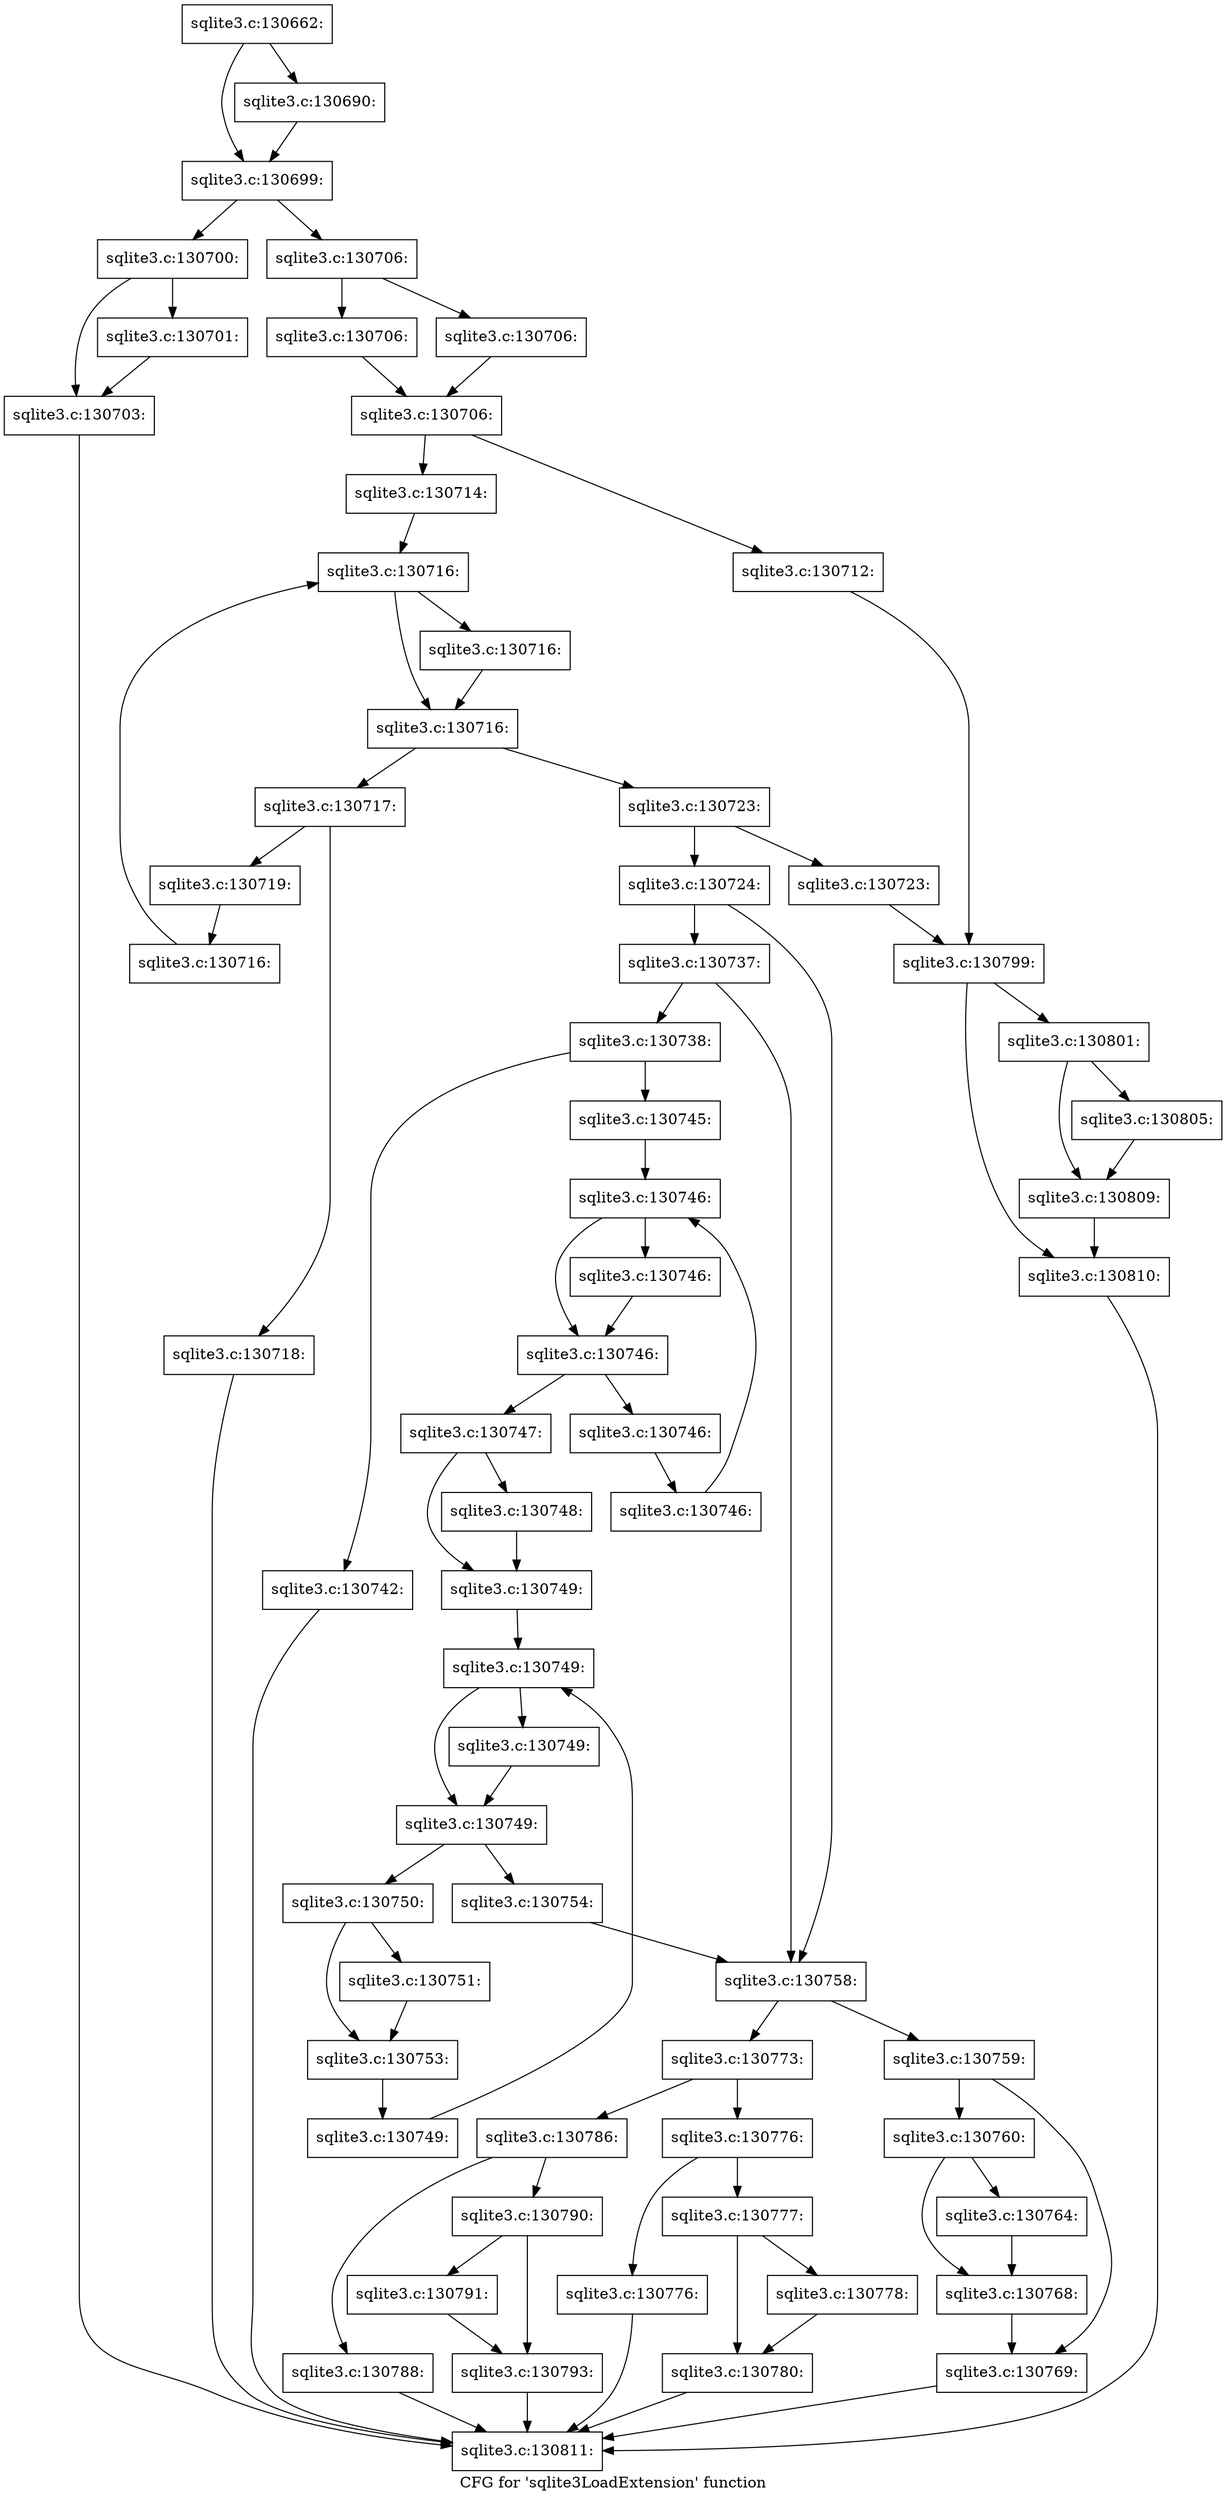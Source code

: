 digraph "CFG for 'sqlite3LoadExtension' function" {
	label="CFG for 'sqlite3LoadExtension' function";

	Node0x55c0f8702b30 [shape=record,label="{sqlite3.c:130662:}"];
	Node0x55c0f8702b30 -> Node0x55c0f872ac40;
	Node0x55c0f8702b30 -> Node0x55c0f872ac90;
	Node0x55c0f872ac40 [shape=record,label="{sqlite3.c:130690:}"];
	Node0x55c0f872ac40 -> Node0x55c0f872ac90;
	Node0x55c0f872ac90 [shape=record,label="{sqlite3.c:130699:}"];
	Node0x55c0f872ac90 -> Node0x55c0f872b190;
	Node0x55c0f872ac90 -> Node0x55c0f872b1e0;
	Node0x55c0f872b190 [shape=record,label="{sqlite3.c:130700:}"];
	Node0x55c0f872b190 -> Node0x55c0f872b870;
	Node0x55c0f872b190 -> Node0x55c0f872b8c0;
	Node0x55c0f872b870 [shape=record,label="{sqlite3.c:130701:}"];
	Node0x55c0f872b870 -> Node0x55c0f872b8c0;
	Node0x55c0f872b8c0 [shape=record,label="{sqlite3.c:130703:}"];
	Node0x55c0f872b8c0 -> Node0x55c0f8701780;
	Node0x55c0f872b1e0 [shape=record,label="{sqlite3.c:130706:}"];
	Node0x55c0f872b1e0 -> Node0x55c0f872c270;
	Node0x55c0f872b1e0 -> Node0x55c0f872c2c0;
	Node0x55c0f872c270 [shape=record,label="{sqlite3.c:130706:}"];
	Node0x55c0f872c270 -> Node0x55c0f872c310;
	Node0x55c0f872c2c0 [shape=record,label="{sqlite3.c:130706:}"];
	Node0x55c0f872c2c0 -> Node0x55c0f872c310;
	Node0x55c0f872c310 [shape=record,label="{sqlite3.c:130706:}"];
	Node0x55c0f872c310 -> Node0x55c0f872ca40;
	Node0x55c0f872c310 -> Node0x55c0f872ca90;
	Node0x55c0f872ca40 [shape=record,label="{sqlite3.c:130712:}"];
	Node0x55c0f872ca40 -> Node0x55c0f872d5d0;
	Node0x55c0f872ca90 [shape=record,label="{sqlite3.c:130714:}"];
	Node0x55c0f872ca90 -> Node0x55c0f872dd70;
	Node0x55c0f872dd70 [shape=record,label="{sqlite3.c:130716:}"];
	Node0x55c0f872dd70 -> Node0x55c0f872e2a0;
	Node0x55c0f872dd70 -> Node0x55c0f872e250;
	Node0x55c0f872e2a0 [shape=record,label="{sqlite3.c:130716:}"];
	Node0x55c0f872e2a0 -> Node0x55c0f872e250;
	Node0x55c0f872e250 [shape=record,label="{sqlite3.c:130716:}"];
	Node0x55c0f872e250 -> Node0x55c0f872e1d0;
	Node0x55c0f872e250 -> Node0x55c0f52832d0;
	Node0x55c0f872e1d0 [shape=record,label="{sqlite3.c:130717:}"];
	Node0x55c0f872e1d0 -> Node0x55c0f872f040;
	Node0x55c0f872e1d0 -> Node0x55c0f872f090;
	Node0x55c0f872f040 [shape=record,label="{sqlite3.c:130718:}"];
	Node0x55c0f872f040 -> Node0x55c0f8701780;
	Node0x55c0f872f090 [shape=record,label="{sqlite3.c:130719:}"];
	Node0x55c0f872f090 -> Node0x55c0f872e140;
	Node0x55c0f872e140 [shape=record,label="{sqlite3.c:130716:}"];
	Node0x55c0f872e140 -> Node0x55c0f872dd70;
	Node0x55c0f52832d0 [shape=record,label="{sqlite3.c:130723:}"];
	Node0x55c0f52832d0 -> Node0x55c0f872fe10;
	Node0x55c0f52832d0 -> Node0x55c0f872fe60;
	Node0x55c0f872fe10 [shape=record,label="{sqlite3.c:130723:}"];
	Node0x55c0f872fe10 -> Node0x55c0f872d5d0;
	Node0x55c0f872fe60 [shape=record,label="{sqlite3.c:130724:}"];
	Node0x55c0f872fe60 -> Node0x55c0f8730ba0;
	Node0x55c0f872fe60 -> Node0x55c0f87308a0;
	Node0x55c0f8730ba0 [shape=record,label="{sqlite3.c:130737:}"];
	Node0x55c0f8730ba0 -> Node0x55c0f5283370;
	Node0x55c0f8730ba0 -> Node0x55c0f87308a0;
	Node0x55c0f5283370 [shape=record,label="{sqlite3.c:130738:}"];
	Node0x55c0f5283370 -> Node0x55c0f8731ee0;
	Node0x55c0f5283370 -> Node0x55c0f8731f30;
	Node0x55c0f8731ee0 [shape=record,label="{sqlite3.c:130742:}"];
	Node0x55c0f8731ee0 -> Node0x55c0f8701780;
	Node0x55c0f8731f30 [shape=record,label="{sqlite3.c:130745:}"];
	Node0x55c0f8731f30 -> Node0x55c0f87330f0;
	Node0x55c0f87330f0 [shape=record,label="{sqlite3.c:130746:}"];
	Node0x55c0f87330f0 -> Node0x55c0f8733300;
	Node0x55c0f87330f0 -> Node0x55c0f87332b0;
	Node0x55c0f8733300 [shape=record,label="{sqlite3.c:130746:}"];
	Node0x55c0f8733300 -> Node0x55c0f87332b0;
	Node0x55c0f87332b0 [shape=record,label="{sqlite3.c:130746:}"];
	Node0x55c0f87332b0 -> Node0x55c0f8733230;
	Node0x55c0f87332b0 -> Node0x55c0f52833c0;
	Node0x55c0f8733230 [shape=record,label="{sqlite3.c:130746:}"];
	Node0x55c0f8733230 -> Node0x55c0f87331a0;
	Node0x55c0f87331a0 [shape=record,label="{sqlite3.c:130746:}"];
	Node0x55c0f87331a0 -> Node0x55c0f87330f0;
	Node0x55c0f52833c0 [shape=record,label="{sqlite3.c:130747:}"];
	Node0x55c0f52833c0 -> Node0x55c0f8733ff0;
	Node0x55c0f52833c0 -> Node0x55c0f8734040;
	Node0x55c0f8733ff0 [shape=record,label="{sqlite3.c:130748:}"];
	Node0x55c0f8733ff0 -> Node0x55c0f8734040;
	Node0x55c0f8734040 [shape=record,label="{sqlite3.c:130749:}"];
	Node0x55c0f8734040 -> Node0x55c0f8734bb0;
	Node0x55c0f8734bb0 [shape=record,label="{sqlite3.c:130749:}"];
	Node0x55c0f8734bb0 -> Node0x55c0f8734ea0;
	Node0x55c0f8734bb0 -> Node0x55c0f8734e50;
	Node0x55c0f8734ea0 [shape=record,label="{sqlite3.c:130749:}"];
	Node0x55c0f8734ea0 -> Node0x55c0f8734e50;
	Node0x55c0f8734e50 [shape=record,label="{sqlite3.c:130749:}"];
	Node0x55c0f8734e50 -> Node0x55c0f8734dd0;
	Node0x55c0f8734e50 -> Node0x55c0f8734a00;
	Node0x55c0f8734dd0 [shape=record,label="{sqlite3.c:130750:}"];
	Node0x55c0f8734dd0 -> Node0x55c0f87359f0;
	Node0x55c0f8734dd0 -> Node0x55c0f8735a40;
	Node0x55c0f87359f0 [shape=record,label="{sqlite3.c:130751:}"];
	Node0x55c0f87359f0 -> Node0x55c0f8735a40;
	Node0x55c0f8735a40 [shape=record,label="{sqlite3.c:130753:}"];
	Node0x55c0f8735a40 -> Node0x55c0f8734d40;
	Node0x55c0f8734d40 [shape=record,label="{sqlite3.c:130749:}"];
	Node0x55c0f8734d40 -> Node0x55c0f8734bb0;
	Node0x55c0f8734a00 [shape=record,label="{sqlite3.c:130754:}"];
	Node0x55c0f8734a00 -> Node0x55c0f87308a0;
	Node0x55c0f87308a0 [shape=record,label="{sqlite3.c:130758:}"];
	Node0x55c0f87308a0 -> Node0x55c0f87377e0;
	Node0x55c0f87308a0 -> Node0x55c0f8737830;
	Node0x55c0f87377e0 [shape=record,label="{sqlite3.c:130759:}"];
	Node0x55c0f87377e0 -> Node0x55c0f8737c40;
	Node0x55c0f87377e0 -> Node0x55c0f8737c90;
	Node0x55c0f8737c40 [shape=record,label="{sqlite3.c:130760:}"];
	Node0x55c0f8737c40 -> Node0x55c0f8738800;
	Node0x55c0f8737c40 -> Node0x55c0f8738850;
	Node0x55c0f8738800 [shape=record,label="{sqlite3.c:130764:}"];
	Node0x55c0f8738800 -> Node0x55c0f8738850;
	Node0x55c0f8738850 [shape=record,label="{sqlite3.c:130768:}"];
	Node0x55c0f8738850 -> Node0x55c0f8737c90;
	Node0x55c0f8737c90 [shape=record,label="{sqlite3.c:130769:}"];
	Node0x55c0f8737c90 -> Node0x55c0f8701780;
	Node0x55c0f8737830 [shape=record,label="{sqlite3.c:130773:}"];
	Node0x55c0f8737830 -> Node0x55c0f6264a90;
	Node0x55c0f8737830 -> Node0x55c0f87328f0;
	Node0x55c0f6264a90 [shape=record,label="{sqlite3.c:130776:}"];
	Node0x55c0f6264a90 -> Node0x55c0f5283320;
	Node0x55c0f6264a90 -> Node0x55c0f87390d0;
	Node0x55c0f5283320 [shape=record,label="{sqlite3.c:130776:}"];
	Node0x55c0f5283320 -> Node0x55c0f8701780;
	Node0x55c0f87390d0 [shape=record,label="{sqlite3.c:130777:}"];
	Node0x55c0f87390d0 -> Node0x55c0f873abe0;
	Node0x55c0f87390d0 -> Node0x55c0f873ac30;
	Node0x55c0f873abe0 [shape=record,label="{sqlite3.c:130778:}"];
	Node0x55c0f873abe0 -> Node0x55c0f873ac30;
	Node0x55c0f873ac30 [shape=record,label="{sqlite3.c:130780:}"];
	Node0x55c0f873ac30 -> Node0x55c0f8701780;
	Node0x55c0f87328f0 [shape=record,label="{sqlite3.c:130786:}"];
	Node0x55c0f87328f0 -> Node0x55c0f873c210;
	Node0x55c0f87328f0 -> Node0x55c0f873c260;
	Node0x55c0f873c210 [shape=record,label="{sqlite3.c:130788:}"];
	Node0x55c0f873c210 -> Node0x55c0f8701780;
	Node0x55c0f873c260 [shape=record,label="{sqlite3.c:130790:}"];
	Node0x55c0f873c260 -> Node0x55c0f873c7f0;
	Node0x55c0f873c260 -> Node0x55c0f873c840;
	Node0x55c0f873c7f0 [shape=record,label="{sqlite3.c:130791:}"];
	Node0x55c0f873c7f0 -> Node0x55c0f873c840;
	Node0x55c0f873c840 [shape=record,label="{sqlite3.c:130793:}"];
	Node0x55c0f873c840 -> Node0x55c0f8701780;
	Node0x55c0f872d5d0 [shape=record,label="{sqlite3.c:130799:}"];
	Node0x55c0f872d5d0 -> Node0x55c0f873e7a0;
	Node0x55c0f872d5d0 -> Node0x55c0f873e7f0;
	Node0x55c0f873e7a0 [shape=record,label="{sqlite3.c:130801:}"];
	Node0x55c0f873e7a0 -> Node0x55c0f873f140;
	Node0x55c0f873e7a0 -> Node0x55c0f873f190;
	Node0x55c0f873f140 [shape=record,label="{sqlite3.c:130805:}"];
	Node0x55c0f873f140 -> Node0x55c0f873f190;
	Node0x55c0f873f190 [shape=record,label="{sqlite3.c:130809:}"];
	Node0x55c0f873f190 -> Node0x55c0f873e7f0;
	Node0x55c0f873e7f0 [shape=record,label="{sqlite3.c:130810:}"];
	Node0x55c0f873e7f0 -> Node0x55c0f8701780;
	Node0x55c0f8701780 [shape=record,label="{sqlite3.c:130811:}"];
}

